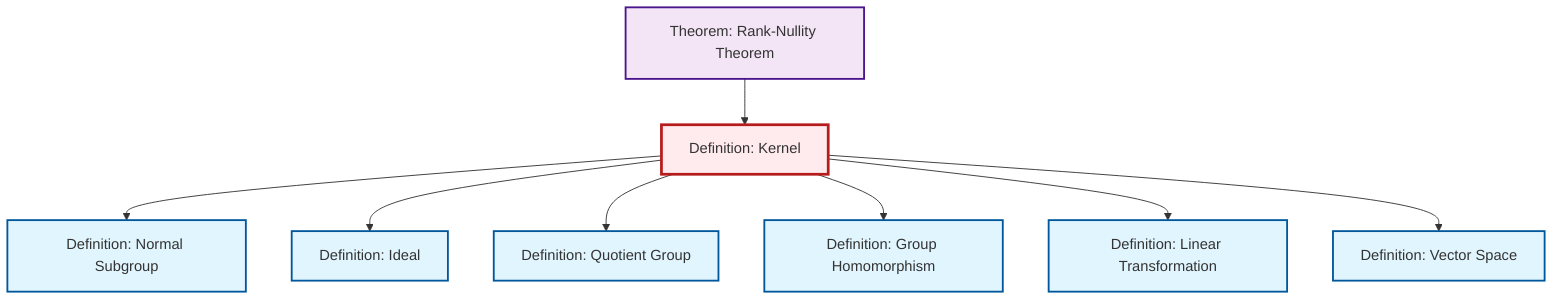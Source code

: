 graph TD
    classDef definition fill:#e1f5fe,stroke:#01579b,stroke-width:2px
    classDef theorem fill:#f3e5f5,stroke:#4a148c,stroke-width:2px
    classDef axiom fill:#fff3e0,stroke:#e65100,stroke-width:2px
    classDef example fill:#e8f5e9,stroke:#1b5e20,stroke-width:2px
    classDef current fill:#ffebee,stroke:#b71c1c,stroke-width:3px
    def-ideal["Definition: Ideal"]:::definition
    def-linear-transformation["Definition: Linear Transformation"]:::definition
    def-normal-subgroup["Definition: Normal Subgroup"]:::definition
    def-kernel["Definition: Kernel"]:::definition
    thm-rank-nullity["Theorem: Rank-Nullity Theorem"]:::theorem
    def-vector-space["Definition: Vector Space"]:::definition
    def-quotient-group["Definition: Quotient Group"]:::definition
    def-homomorphism["Definition: Group Homomorphism"]:::definition
    def-kernel --> def-normal-subgroup
    def-kernel --> def-ideal
    thm-rank-nullity --> def-kernel
    def-kernel --> def-quotient-group
    def-kernel --> def-homomorphism
    def-kernel --> def-linear-transformation
    def-kernel --> def-vector-space
    class def-kernel current